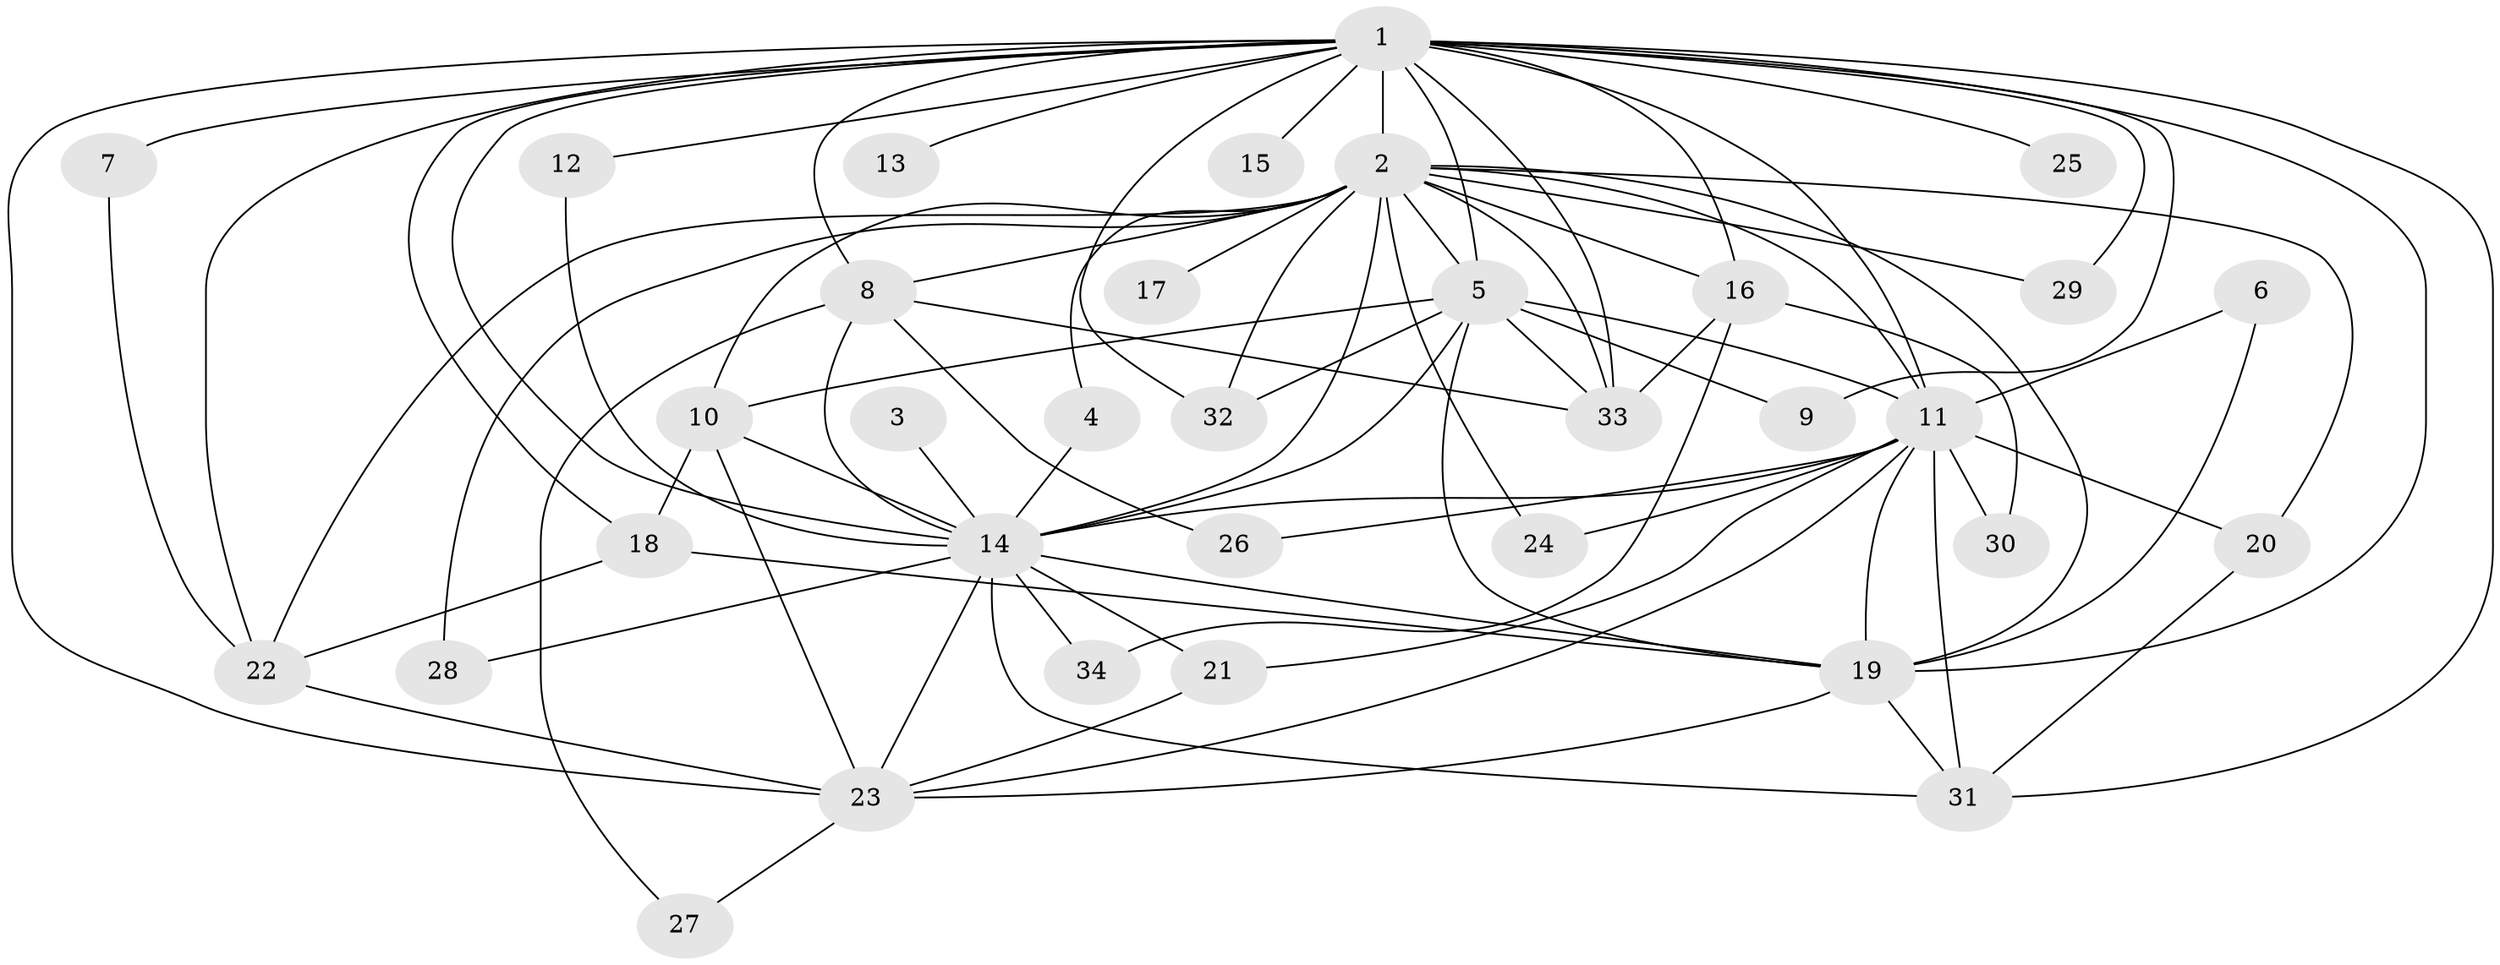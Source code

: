 // original degree distribution, {13: 0.014705882352941176, 22: 0.014705882352941176, 21: 0.014705882352941176, 15: 0.014705882352941176, 14: 0.029411764705882353, 16: 0.029411764705882353, 17: 0.029411764705882353, 5: 0.058823529411764705, 3: 0.11764705882352941, 4: 0.07352941176470588, 8: 0.014705882352941176, 2: 0.5735294117647058, 7: 0.014705882352941176}
// Generated by graph-tools (version 1.1) at 2025/49/03/09/25 03:49:38]
// undirected, 34 vertices, 82 edges
graph export_dot {
graph [start="1"]
  node [color=gray90,style=filled];
  1;
  2;
  3;
  4;
  5;
  6;
  7;
  8;
  9;
  10;
  11;
  12;
  13;
  14;
  15;
  16;
  17;
  18;
  19;
  20;
  21;
  22;
  23;
  24;
  25;
  26;
  27;
  28;
  29;
  30;
  31;
  32;
  33;
  34;
  1 -- 2 [weight=8.0];
  1 -- 5 [weight=4.0];
  1 -- 7 [weight=1.0];
  1 -- 8 [weight=1.0];
  1 -- 9 [weight=1.0];
  1 -- 11 [weight=5.0];
  1 -- 12 [weight=1.0];
  1 -- 13 [weight=2.0];
  1 -- 14 [weight=4.0];
  1 -- 15 [weight=1.0];
  1 -- 16 [weight=1.0];
  1 -- 18 [weight=1.0];
  1 -- 19 [weight=4.0];
  1 -- 22 [weight=2.0];
  1 -- 23 [weight=1.0];
  1 -- 25 [weight=2.0];
  1 -- 29 [weight=1.0];
  1 -- 31 [weight=1.0];
  1 -- 32 [weight=2.0];
  1 -- 33 [weight=1.0];
  2 -- 4 [weight=1.0];
  2 -- 5 [weight=2.0];
  2 -- 8 [weight=1.0];
  2 -- 10 [weight=2.0];
  2 -- 11 [weight=2.0];
  2 -- 14 [weight=3.0];
  2 -- 16 [weight=1.0];
  2 -- 17 [weight=1.0];
  2 -- 19 [weight=3.0];
  2 -- 20 [weight=1.0];
  2 -- 22 [weight=1.0];
  2 -- 24 [weight=1.0];
  2 -- 28 [weight=1.0];
  2 -- 29 [weight=1.0];
  2 -- 32 [weight=1.0];
  2 -- 33 [weight=1.0];
  3 -- 14 [weight=1.0];
  4 -- 14 [weight=1.0];
  5 -- 9 [weight=1.0];
  5 -- 10 [weight=1.0];
  5 -- 11 [weight=3.0];
  5 -- 14 [weight=1.0];
  5 -- 19 [weight=1.0];
  5 -- 32 [weight=1.0];
  5 -- 33 [weight=1.0];
  6 -- 11 [weight=1.0];
  6 -- 19 [weight=1.0];
  7 -- 22 [weight=1.0];
  8 -- 14 [weight=1.0];
  8 -- 26 [weight=1.0];
  8 -- 27 [weight=1.0];
  8 -- 33 [weight=1.0];
  10 -- 14 [weight=1.0];
  10 -- 18 [weight=1.0];
  10 -- 23 [weight=1.0];
  11 -- 14 [weight=1.0];
  11 -- 19 [weight=1.0];
  11 -- 20 [weight=1.0];
  11 -- 21 [weight=1.0];
  11 -- 23 [weight=1.0];
  11 -- 24 [weight=2.0];
  11 -- 26 [weight=1.0];
  11 -- 30 [weight=1.0];
  11 -- 31 [weight=1.0];
  12 -- 14 [weight=1.0];
  14 -- 19 [weight=2.0];
  14 -- 21 [weight=1.0];
  14 -- 23 [weight=1.0];
  14 -- 28 [weight=1.0];
  14 -- 31 [weight=1.0];
  14 -- 34 [weight=1.0];
  16 -- 30 [weight=1.0];
  16 -- 33 [weight=1.0];
  16 -- 34 [weight=1.0];
  18 -- 19 [weight=1.0];
  18 -- 22 [weight=1.0];
  19 -- 23 [weight=1.0];
  19 -- 31 [weight=1.0];
  20 -- 31 [weight=1.0];
  21 -- 23 [weight=1.0];
  22 -- 23 [weight=1.0];
  23 -- 27 [weight=1.0];
}

